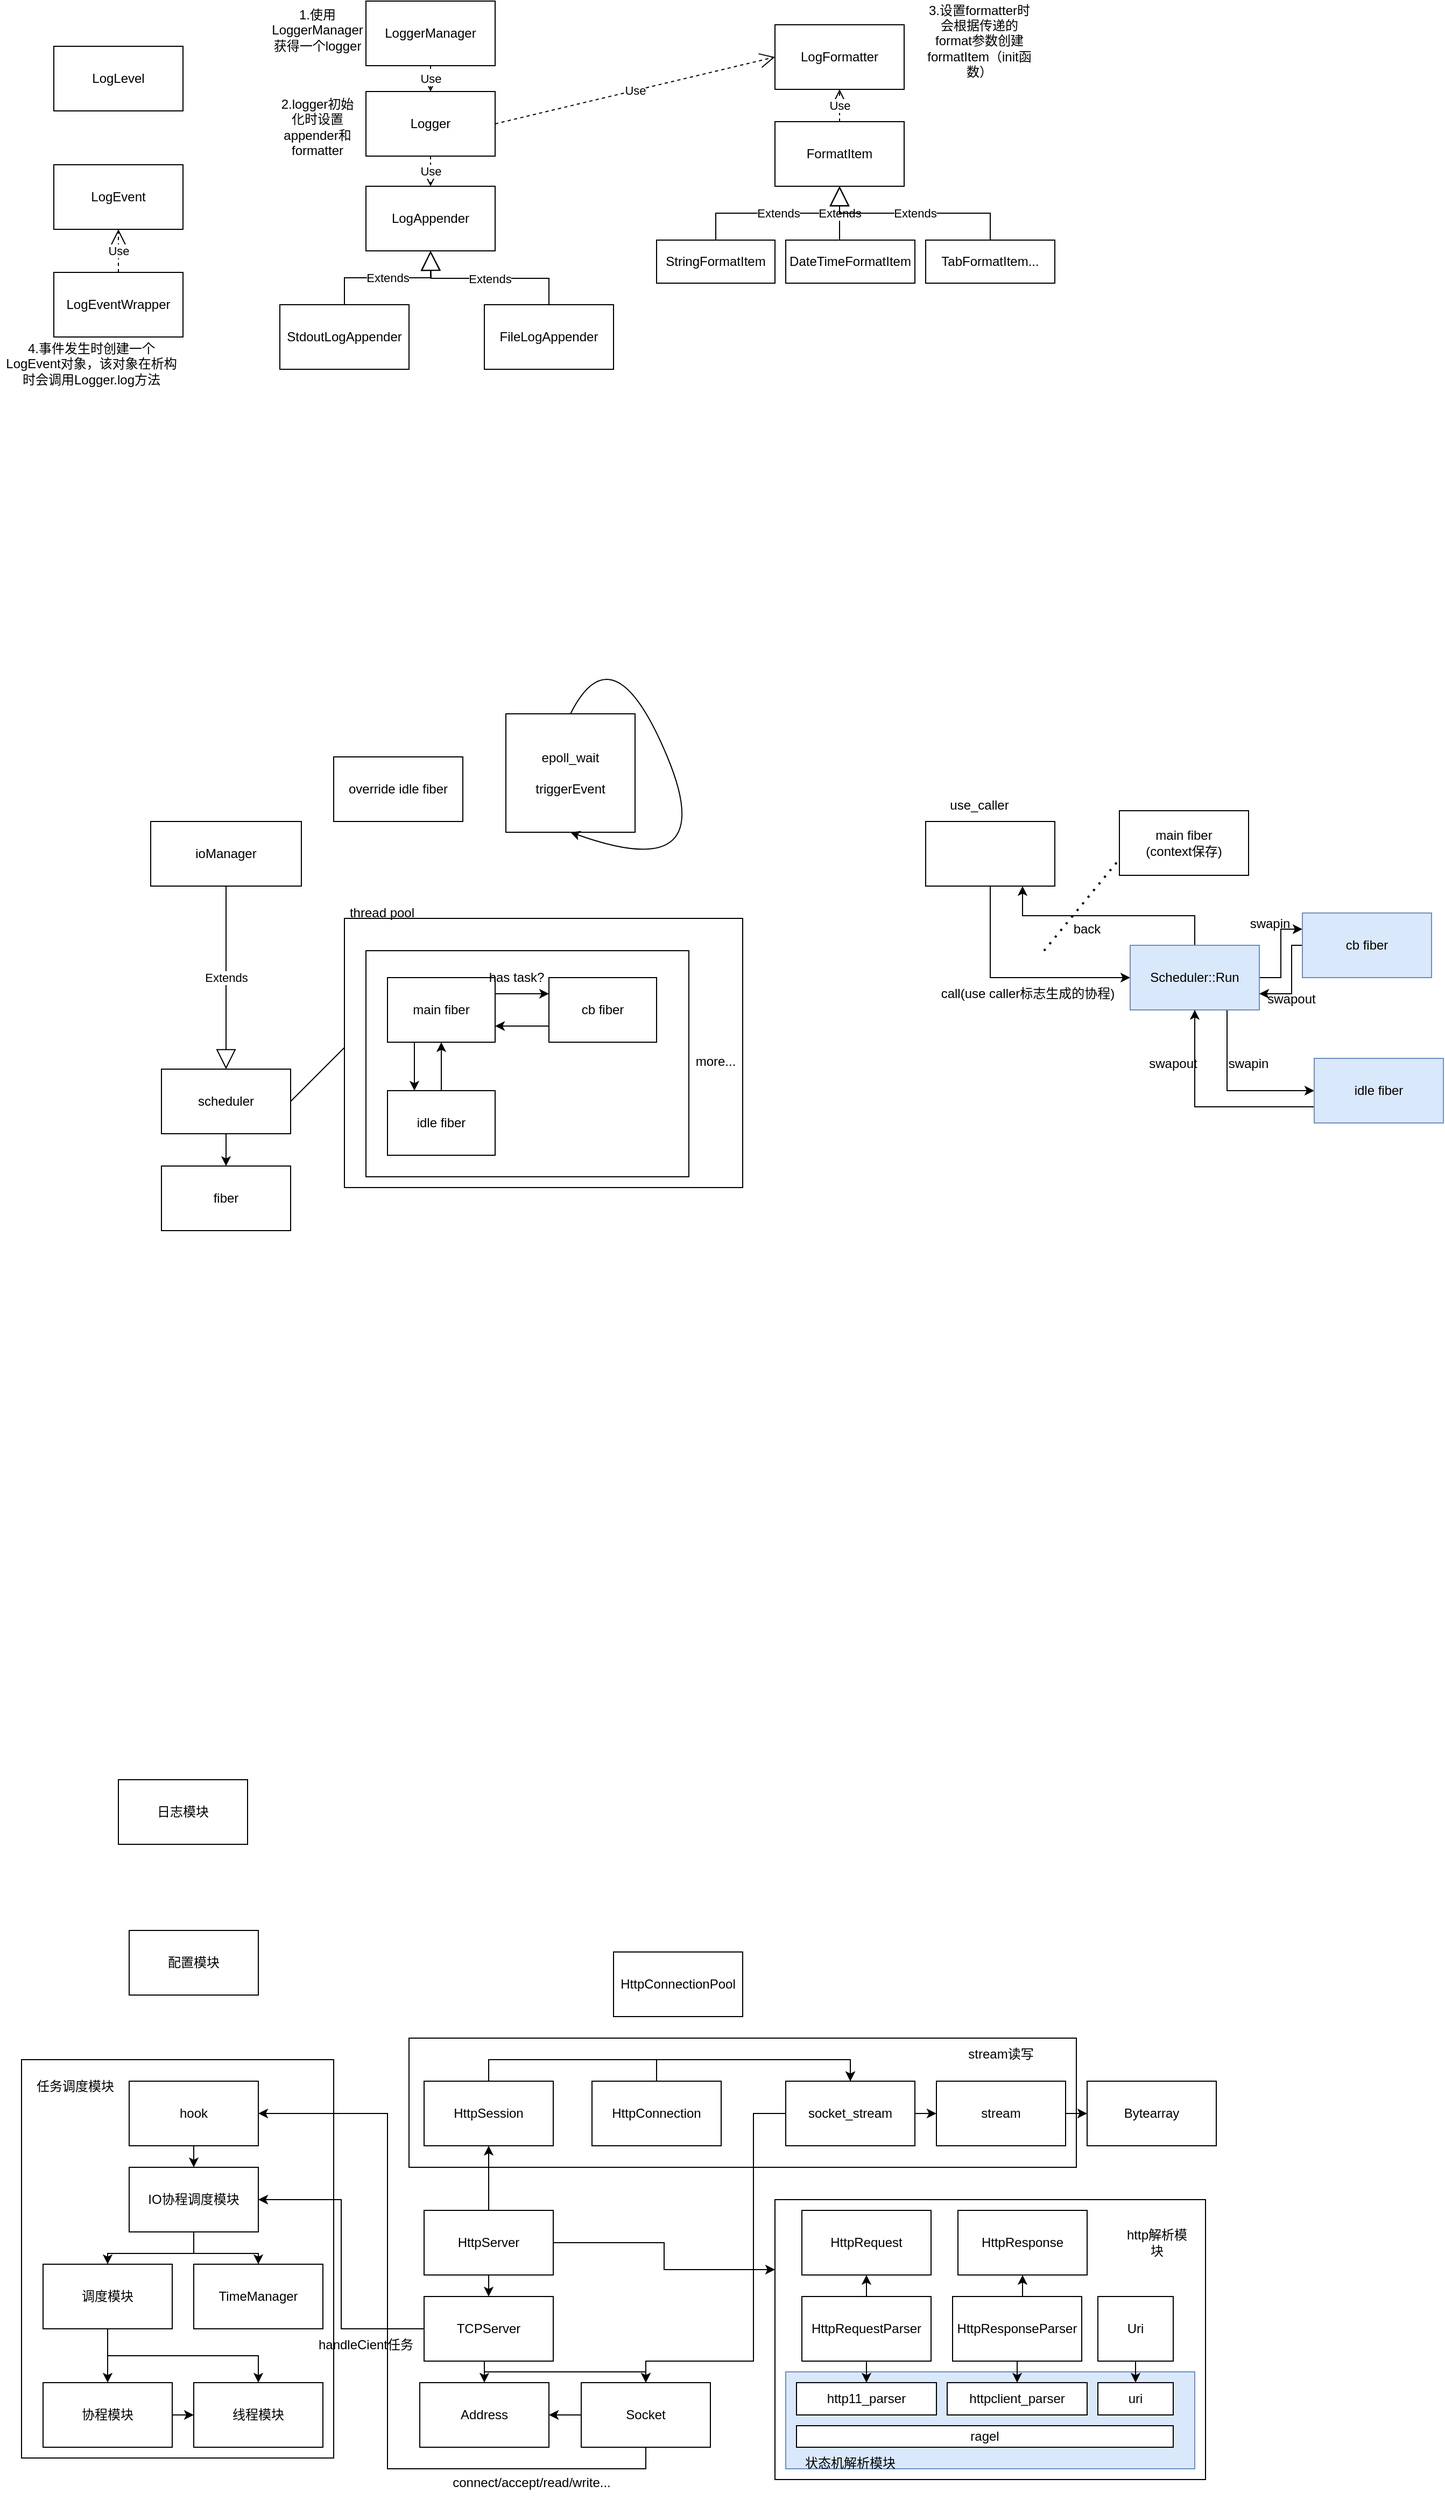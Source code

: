 <mxfile version="24.0.7" type="github">
  <diagram name="第 1 页" id="zA73b5mzPIkbRHoxlWGf">
    <mxGraphModel dx="1195" dy="643" grid="1" gridSize="10" guides="1" tooltips="1" connect="1" arrows="1" fold="1" page="1" pageScale="1" pageWidth="827" pageHeight="1169" math="0" shadow="0">
      <root>
        <mxCell id="0" />
        <mxCell id="1" parent="0" />
        <mxCell id="irQvSY6BKy0pe55uh85c-75" value="" style="rounded=0;whiteSpace=wrap;html=1;" vertex="1" parent="1">
          <mxGeometry x="400" y="1910" width="620" height="120" as="geometry" />
        </mxCell>
        <mxCell id="irQvSY6BKy0pe55uh85c-72" value="" style="rounded=0;whiteSpace=wrap;html=1;" vertex="1" parent="1">
          <mxGeometry x="740" y="2060" width="400" height="260" as="geometry" />
        </mxCell>
        <mxCell id="irQvSY6BKy0pe55uh85c-41" value="" style="rounded=0;whiteSpace=wrap;html=1;fillColor=#dae8fc;strokeColor=#6c8ebf;" vertex="1" parent="1">
          <mxGeometry x="750" y="2220" width="380" height="90" as="geometry" />
        </mxCell>
        <mxCell id="irQvSY6BKy0pe55uh85c-35" value="" style="rounded=0;whiteSpace=wrap;html=1;" vertex="1" parent="1">
          <mxGeometry x="40" y="1930" width="290" height="370" as="geometry" />
        </mxCell>
        <mxCell id="esbTOw2XiDLr5rkifYrj-1" value="LogLevel" style="rounded=0;whiteSpace=wrap;html=1;" parent="1" vertex="1">
          <mxGeometry x="70" y="60" width="120" height="60" as="geometry" />
        </mxCell>
        <mxCell id="esbTOw2XiDLr5rkifYrj-2" value="Logger" style="rounded=0;whiteSpace=wrap;html=1;" parent="1" vertex="1">
          <mxGeometry x="360" y="102" width="120" height="60" as="geometry" />
        </mxCell>
        <mxCell id="esbTOw2XiDLr5rkifYrj-3" value="LogEvent" style="rounded=0;whiteSpace=wrap;html=1;" parent="1" vertex="1">
          <mxGeometry x="70" y="170" width="120" height="60" as="geometry" />
        </mxCell>
        <mxCell id="esbTOw2XiDLr5rkifYrj-4" value="LogEventWrapper" style="rounded=0;whiteSpace=wrap;html=1;" parent="1" vertex="1">
          <mxGeometry x="70" y="270" width="120" height="60" as="geometry" />
        </mxCell>
        <mxCell id="esbTOw2XiDLr5rkifYrj-5" value="LogFormatter" style="rounded=0;whiteSpace=wrap;html=1;" parent="1" vertex="1">
          <mxGeometry x="740" y="40" width="120" height="60" as="geometry" />
        </mxCell>
        <mxCell id="esbTOw2XiDLr5rkifYrj-6" value="FormatItem" style="rounded=0;whiteSpace=wrap;html=1;" parent="1" vertex="1">
          <mxGeometry x="740" y="130" width="120" height="60" as="geometry" />
        </mxCell>
        <mxCell id="esbTOw2XiDLr5rkifYrj-7" value="LogAppender" style="rounded=0;whiteSpace=wrap;html=1;" parent="1" vertex="1">
          <mxGeometry x="360" y="190" width="120" height="60" as="geometry" />
        </mxCell>
        <mxCell id="esbTOw2XiDLr5rkifYrj-8" value="StdoutLogAppender" style="rounded=0;whiteSpace=wrap;html=1;" parent="1" vertex="1">
          <mxGeometry x="280" y="300" width="120" height="60" as="geometry" />
        </mxCell>
        <mxCell id="esbTOw2XiDLr5rkifYrj-9" value="FileLogAppender" style="rounded=0;whiteSpace=wrap;html=1;" parent="1" vertex="1">
          <mxGeometry x="470" y="300" width="120" height="60" as="geometry" />
        </mxCell>
        <mxCell id="esbTOw2XiDLr5rkifYrj-11" value="Extends" style="endArrow=block;endSize=16;endFill=0;html=1;rounded=0;entryX=0.5;entryY=1;entryDx=0;entryDy=0;exitX=0.5;exitY=0;exitDx=0;exitDy=0;edgeStyle=orthogonalEdgeStyle;" parent="1" source="esbTOw2XiDLr5rkifYrj-8" target="esbTOw2XiDLr5rkifYrj-7" edge="1">
          <mxGeometry width="160" relative="1" as="geometry">
            <mxPoint x="300" y="540" as="sourcePoint" />
            <mxPoint x="460" y="540" as="targetPoint" />
          </mxGeometry>
        </mxCell>
        <mxCell id="esbTOw2XiDLr5rkifYrj-13" value="Extends" style="endArrow=block;endSize=16;endFill=0;html=1;rounded=0;exitX=0.5;exitY=0;exitDx=0;exitDy=0;edgeStyle=orthogonalEdgeStyle;" parent="1" source="esbTOw2XiDLr5rkifYrj-9" edge="1">
          <mxGeometry width="160" relative="1" as="geometry">
            <mxPoint x="370" y="410" as="sourcePoint" />
            <mxPoint x="420" y="250" as="targetPoint" />
          </mxGeometry>
        </mxCell>
        <mxCell id="esbTOw2XiDLr5rkifYrj-14" value="LoggerManager" style="rounded=0;whiteSpace=wrap;html=1;" parent="1" vertex="1">
          <mxGeometry x="360" y="18" width="120" height="60" as="geometry" />
        </mxCell>
        <mxCell id="esbTOw2XiDLr5rkifYrj-15" value="Use" style="endArrow=open;endSize=12;dashed=1;html=1;rounded=0;entryX=0.5;entryY=0;entryDx=0;entryDy=0;exitX=0.5;exitY=1;exitDx=0;exitDy=0;" parent="1" source="esbTOw2XiDLr5rkifYrj-14" target="esbTOw2XiDLr5rkifYrj-2" edge="1">
          <mxGeometry width="160" relative="1" as="geometry">
            <mxPoint x="390" y="242" as="sourcePoint" />
            <mxPoint x="550" y="242" as="targetPoint" />
          </mxGeometry>
        </mxCell>
        <mxCell id="esbTOw2XiDLr5rkifYrj-16" value="Use" style="endArrow=open;endSize=12;dashed=1;html=1;rounded=0;entryX=0.5;entryY=1;entryDx=0;entryDy=0;exitX=0.5;exitY=0;exitDx=0;exitDy=0;" parent="1" source="esbTOw2XiDLr5rkifYrj-4" target="esbTOw2XiDLr5rkifYrj-3" edge="1">
          <mxGeometry width="160" relative="1" as="geometry">
            <mxPoint x="230" y="270" as="sourcePoint" />
            <mxPoint x="230" y="230" as="targetPoint" />
          </mxGeometry>
        </mxCell>
        <mxCell id="esbTOw2XiDLr5rkifYrj-18" value="Use" style="endArrow=open;endSize=12;dashed=1;html=1;rounded=0;entryX=0.5;entryY=1;entryDx=0;entryDy=0;exitX=0.5;exitY=0;exitDx=0;exitDy=0;" parent="1" source="esbTOw2XiDLr5rkifYrj-6" target="esbTOw2XiDLr5rkifYrj-5" edge="1">
          <mxGeometry width="160" relative="1" as="geometry">
            <mxPoint x="900" y="120" as="sourcePoint" />
            <mxPoint x="1060" y="120" as="targetPoint" />
          </mxGeometry>
        </mxCell>
        <mxCell id="esbTOw2XiDLr5rkifYrj-19" value="StringFormatItem" style="rounded=0;whiteSpace=wrap;html=1;" parent="1" vertex="1">
          <mxGeometry x="630" y="240" width="110" height="40" as="geometry" />
        </mxCell>
        <mxCell id="esbTOw2XiDLr5rkifYrj-20" value="DateTimeFormatItem" style="rounded=0;whiteSpace=wrap;html=1;" parent="1" vertex="1">
          <mxGeometry x="750" y="240" width="120" height="40" as="geometry" />
        </mxCell>
        <mxCell id="esbTOw2XiDLr5rkifYrj-21" value="TabFormatItem..." style="rounded=0;whiteSpace=wrap;html=1;" parent="1" vertex="1">
          <mxGeometry x="880" y="240" width="120" height="40" as="geometry" />
        </mxCell>
        <mxCell id="esbTOw2XiDLr5rkifYrj-22" value="Extends" style="endArrow=block;endSize=16;endFill=0;html=1;rounded=0;entryX=0.5;entryY=1;entryDx=0;entryDy=0;exitX=0.5;exitY=0;exitDx=0;exitDy=0;edgeStyle=orthogonalEdgeStyle;" parent="1" source="esbTOw2XiDLr5rkifYrj-19" target="esbTOw2XiDLr5rkifYrj-6" edge="1">
          <mxGeometry width="160" relative="1" as="geometry">
            <mxPoint x="710" y="330" as="sourcePoint" />
            <mxPoint x="870" y="330" as="targetPoint" />
          </mxGeometry>
        </mxCell>
        <mxCell id="esbTOw2XiDLr5rkifYrj-23" value="Extends" style="endArrow=block;endSize=16;endFill=0;html=1;rounded=0;entryX=0.5;entryY=1;entryDx=0;entryDy=0;" parent="1" target="esbTOw2XiDLr5rkifYrj-6" edge="1">
          <mxGeometry width="160" relative="1" as="geometry">
            <mxPoint x="800" y="240" as="sourcePoint" />
            <mxPoint x="870" y="340" as="targetPoint" />
          </mxGeometry>
        </mxCell>
        <mxCell id="esbTOw2XiDLr5rkifYrj-24" value="Extends" style="endArrow=block;endSize=16;endFill=0;html=1;rounded=0;entryX=0.5;entryY=1;entryDx=0;entryDy=0;exitX=0.5;exitY=0;exitDx=0;exitDy=0;edgeStyle=orthogonalEdgeStyle;" parent="1" source="esbTOw2XiDLr5rkifYrj-21" target="esbTOw2XiDLr5rkifYrj-6" edge="1">
          <mxGeometry width="160" relative="1" as="geometry">
            <mxPoint x="870" y="480" as="sourcePoint" />
            <mxPoint x="960" y="340" as="targetPoint" />
          </mxGeometry>
        </mxCell>
        <mxCell id="esbTOw2XiDLr5rkifYrj-27" value="Use" style="endArrow=open;endSize=12;dashed=1;html=1;rounded=0;exitX=1;exitY=0.5;exitDx=0;exitDy=0;entryX=0;entryY=0.5;entryDx=0;entryDy=0;" parent="1" source="esbTOw2XiDLr5rkifYrj-2" target="esbTOw2XiDLr5rkifYrj-5" edge="1">
          <mxGeometry width="160" relative="1" as="geometry">
            <mxPoint x="530" y="80" as="sourcePoint" />
            <mxPoint x="690" y="80" as="targetPoint" />
          </mxGeometry>
        </mxCell>
        <mxCell id="esbTOw2XiDLr5rkifYrj-28" value="Use" style="endArrow=open;endSize=12;dashed=1;html=1;rounded=0;exitX=0.5;exitY=1;exitDx=0;exitDy=0;" parent="1" source="esbTOw2XiDLr5rkifYrj-2" target="esbTOw2XiDLr5rkifYrj-7" edge="1">
          <mxGeometry width="160" relative="1" as="geometry">
            <mxPoint x="500" y="190" as="sourcePoint" />
            <mxPoint x="660" y="190" as="targetPoint" />
          </mxGeometry>
        </mxCell>
        <mxCell id="esbTOw2XiDLr5rkifYrj-29" value="1.使用LoggerManager获得一个logger" style="text;html=1;align=center;verticalAlign=middle;whiteSpace=wrap;rounded=0;" parent="1" vertex="1">
          <mxGeometry x="280" y="30" width="70" height="30" as="geometry" />
        </mxCell>
        <mxCell id="esbTOw2XiDLr5rkifYrj-30" value="2.logger初始化时设置appender和formatter" style="text;html=1;align=center;verticalAlign=middle;whiteSpace=wrap;rounded=0;" parent="1" vertex="1">
          <mxGeometry x="280" y="120" width="70" height="30" as="geometry" />
        </mxCell>
        <mxCell id="esbTOw2XiDLr5rkifYrj-31" value="3.设置formatter时会根据传递的format参数创建formatItem（init函数）" style="text;html=1;align=center;verticalAlign=middle;whiteSpace=wrap;rounded=0;" parent="1" vertex="1">
          <mxGeometry x="880" y="40" width="100" height="30" as="geometry" />
        </mxCell>
        <mxCell id="esbTOw2XiDLr5rkifYrj-32" value="4.事件发生时创建一个LogEvent对象，该对象在析构时会调用Logger.log方法" style="text;html=1;align=center;verticalAlign=middle;whiteSpace=wrap;rounded=0;" parent="1" vertex="1">
          <mxGeometry x="20" y="340" width="170" height="30" as="geometry" />
        </mxCell>
        <mxCell id="1GDPATR4PfV0PG4cupTq-1" value="fiber" style="rounded=0;whiteSpace=wrap;html=1;" parent="1" vertex="1">
          <mxGeometry x="170" y="1100" width="120" height="60" as="geometry" />
        </mxCell>
        <mxCell id="1GDPATR4PfV0PG4cupTq-4" style="edgeStyle=orthogonalEdgeStyle;rounded=0;orthogonalLoop=1;jettySize=auto;html=1;exitX=0.5;exitY=1;exitDx=0;exitDy=0;entryX=0.5;entryY=0;entryDx=0;entryDy=0;" parent="1" source="1GDPATR4PfV0PG4cupTq-2" target="1GDPATR4PfV0PG4cupTq-1" edge="1">
          <mxGeometry relative="1" as="geometry" />
        </mxCell>
        <mxCell id="1GDPATR4PfV0PG4cupTq-2" value="scheduler" style="rounded=0;whiteSpace=wrap;html=1;" parent="1" vertex="1">
          <mxGeometry x="170" y="1010" width="120" height="60" as="geometry" />
        </mxCell>
        <mxCell id="1GDPATR4PfV0PG4cupTq-3" value="" style="endArrow=none;html=1;rounded=0;" parent="1" edge="1">
          <mxGeometry width="50" height="50" relative="1" as="geometry">
            <mxPoint x="290" y="1040" as="sourcePoint" />
            <mxPoint x="340" y="990" as="targetPoint" />
          </mxGeometry>
        </mxCell>
        <mxCell id="1GDPATR4PfV0PG4cupTq-5" value="" style="rounded=0;whiteSpace=wrap;html=1;" parent="1" vertex="1">
          <mxGeometry x="340" y="870" width="370" height="250" as="geometry" />
        </mxCell>
        <mxCell id="1GDPATR4PfV0PG4cupTq-6" value="" style="rounded=0;whiteSpace=wrap;html=1;" parent="1" vertex="1">
          <mxGeometry x="360" y="900" width="300" height="210" as="geometry" />
        </mxCell>
        <mxCell id="1GDPATR4PfV0PG4cupTq-7" value="more..." style="text;html=1;align=center;verticalAlign=middle;whiteSpace=wrap;rounded=0;" parent="1" vertex="1">
          <mxGeometry x="655" y="987.5" width="60" height="30" as="geometry" />
        </mxCell>
        <mxCell id="1GDPATR4PfV0PG4cupTq-8" value="thread pool" style="text;html=1;align=center;verticalAlign=middle;whiteSpace=wrap;rounded=0;" parent="1" vertex="1">
          <mxGeometry x="330" y="850" width="90" height="30" as="geometry" />
        </mxCell>
        <mxCell id="1GDPATR4PfV0PG4cupTq-12" style="edgeStyle=orthogonalEdgeStyle;rounded=0;orthogonalLoop=1;jettySize=auto;html=1;exitX=1;exitY=0.25;exitDx=0;exitDy=0;entryX=0;entryY=0.25;entryDx=0;entryDy=0;" parent="1" source="1GDPATR4PfV0PG4cupTq-9" target="1GDPATR4PfV0PG4cupTq-11" edge="1">
          <mxGeometry relative="1" as="geometry" />
        </mxCell>
        <mxCell id="1GDPATR4PfV0PG4cupTq-14" style="edgeStyle=orthogonalEdgeStyle;rounded=0;orthogonalLoop=1;jettySize=auto;html=1;exitX=0.25;exitY=1;exitDx=0;exitDy=0;entryX=0.25;entryY=0;entryDx=0;entryDy=0;" parent="1" source="1GDPATR4PfV0PG4cupTq-9" target="1GDPATR4PfV0PG4cupTq-10" edge="1">
          <mxGeometry relative="1" as="geometry" />
        </mxCell>
        <mxCell id="1GDPATR4PfV0PG4cupTq-9" value="main fiber" style="rounded=0;whiteSpace=wrap;html=1;" parent="1" vertex="1">
          <mxGeometry x="380" y="925" width="100" height="60" as="geometry" />
        </mxCell>
        <mxCell id="1GDPATR4PfV0PG4cupTq-15" style="edgeStyle=orthogonalEdgeStyle;rounded=0;orthogonalLoop=1;jettySize=auto;html=1;exitX=0.5;exitY=0;exitDx=0;exitDy=0;entryX=0.5;entryY=1;entryDx=0;entryDy=0;" parent="1" source="1GDPATR4PfV0PG4cupTq-10" target="1GDPATR4PfV0PG4cupTq-9" edge="1">
          <mxGeometry relative="1" as="geometry" />
        </mxCell>
        <mxCell id="1GDPATR4PfV0PG4cupTq-10" value="idle fiber" style="rounded=0;whiteSpace=wrap;html=1;" parent="1" vertex="1">
          <mxGeometry x="380" y="1030" width="100" height="60" as="geometry" />
        </mxCell>
        <mxCell id="1GDPATR4PfV0PG4cupTq-13" style="edgeStyle=orthogonalEdgeStyle;rounded=0;orthogonalLoop=1;jettySize=auto;html=1;exitX=0;exitY=0.75;exitDx=0;exitDy=0;entryX=1;entryY=0.75;entryDx=0;entryDy=0;" parent="1" source="1GDPATR4PfV0PG4cupTq-11" target="1GDPATR4PfV0PG4cupTq-9" edge="1">
          <mxGeometry relative="1" as="geometry" />
        </mxCell>
        <mxCell id="1GDPATR4PfV0PG4cupTq-11" value="cb fiber" style="rounded=0;whiteSpace=wrap;html=1;" parent="1" vertex="1">
          <mxGeometry x="530" y="925" width="100" height="60" as="geometry" />
        </mxCell>
        <mxCell id="1GDPATR4PfV0PG4cupTq-16" value="has task?" style="text;html=1;align=center;verticalAlign=middle;whiteSpace=wrap;rounded=0;" parent="1" vertex="1">
          <mxGeometry x="470" y="910" width="60" height="30" as="geometry" />
        </mxCell>
        <mxCell id="1GDPATR4PfV0PG4cupTq-17" value="override idle fiber" style="rounded=0;whiteSpace=wrap;html=1;" parent="1" vertex="1">
          <mxGeometry x="330" y="720" width="120" height="60" as="geometry" />
        </mxCell>
        <mxCell id="1GDPATR4PfV0PG4cupTq-18" value="ioManager" style="rounded=0;whiteSpace=wrap;html=1;" parent="1" vertex="1">
          <mxGeometry x="160" y="780" width="140" height="60" as="geometry" />
        </mxCell>
        <mxCell id="1GDPATR4PfV0PG4cupTq-19" value="Extends" style="endArrow=block;endSize=16;endFill=0;html=1;rounded=0;entryX=0.5;entryY=0;entryDx=0;entryDy=0;exitX=0.5;exitY=1;exitDx=0;exitDy=0;" parent="1" source="1GDPATR4PfV0PG4cupTq-18" target="1GDPATR4PfV0PG4cupTq-2" edge="1">
          <mxGeometry width="160" relative="1" as="geometry">
            <mxPoint x="160" y="920" as="sourcePoint" />
            <mxPoint x="320" y="920" as="targetPoint" />
          </mxGeometry>
        </mxCell>
        <mxCell id="1GDPATR4PfV0PG4cupTq-20" value="epoll_wait&lt;div&gt;&lt;br&gt;&lt;div&gt;triggerEvent&lt;/div&gt;&lt;/div&gt;" style="rounded=0;whiteSpace=wrap;html=1;" parent="1" vertex="1">
          <mxGeometry x="490" y="680" width="120" height="110" as="geometry" />
        </mxCell>
        <mxCell id="1GDPATR4PfV0PG4cupTq-21" value="" style="curved=1;endArrow=classic;html=1;rounded=0;exitX=0.5;exitY=0;exitDx=0;exitDy=0;entryX=0.5;entryY=1;entryDx=0;entryDy=0;" parent="1" source="1GDPATR4PfV0PG4cupTq-20" target="1GDPATR4PfV0PG4cupTq-20" edge="1">
          <mxGeometry width="50" height="50" relative="1" as="geometry">
            <mxPoint x="610" y="660" as="sourcePoint" />
            <mxPoint x="660" y="610" as="targetPoint" />
            <Array as="points">
              <mxPoint x="590" y="600" />
              <mxPoint x="690" y="840" />
            </Array>
          </mxGeometry>
        </mxCell>
        <mxCell id="1GDPATR4PfV0PG4cupTq-32" style="edgeStyle=orthogonalEdgeStyle;rounded=0;orthogonalLoop=1;jettySize=auto;html=1;exitX=0.5;exitY=1;exitDx=0;exitDy=0;entryX=0;entryY=0.5;entryDx=0;entryDy=0;" parent="1" source="1GDPATR4PfV0PG4cupTq-22" target="1GDPATR4PfV0PG4cupTq-25" edge="1">
          <mxGeometry relative="1" as="geometry" />
        </mxCell>
        <mxCell id="1GDPATR4PfV0PG4cupTq-22" value="" style="rounded=0;whiteSpace=wrap;html=1;" parent="1" vertex="1">
          <mxGeometry x="880" y="780" width="120" height="60" as="geometry" />
        </mxCell>
        <mxCell id="1GDPATR4PfV0PG4cupTq-23" value="use_caller" style="text;html=1;align=center;verticalAlign=middle;whiteSpace=wrap;rounded=0;" parent="1" vertex="1">
          <mxGeometry x="900" y="750" width="60" height="30" as="geometry" />
        </mxCell>
        <mxCell id="1GDPATR4PfV0PG4cupTq-33" style="edgeStyle=orthogonalEdgeStyle;rounded=0;orthogonalLoop=1;jettySize=auto;html=1;exitX=0.5;exitY=0;exitDx=0;exitDy=0;entryX=0.75;entryY=1;entryDx=0;entryDy=0;" parent="1" source="1GDPATR4PfV0PG4cupTq-25" target="1GDPATR4PfV0PG4cupTq-22" edge="1">
          <mxGeometry relative="1" as="geometry" />
        </mxCell>
        <mxCell id="1GDPATR4PfV0PG4cupTq-36" style="edgeStyle=orthogonalEdgeStyle;rounded=0;orthogonalLoop=1;jettySize=auto;html=1;exitX=1;exitY=0.5;exitDx=0;exitDy=0;entryX=0;entryY=0.25;entryDx=0;entryDy=0;" parent="1" source="1GDPATR4PfV0PG4cupTq-25" target="1GDPATR4PfV0PG4cupTq-27" edge="1">
          <mxGeometry relative="1" as="geometry" />
        </mxCell>
        <mxCell id="1GDPATR4PfV0PG4cupTq-40" style="edgeStyle=orthogonalEdgeStyle;rounded=0;orthogonalLoop=1;jettySize=auto;html=1;exitX=0.75;exitY=1;exitDx=0;exitDy=0;entryX=0;entryY=0.5;entryDx=0;entryDy=0;" parent="1" source="1GDPATR4PfV0PG4cupTq-25" target="1GDPATR4PfV0PG4cupTq-26" edge="1">
          <mxGeometry relative="1" as="geometry" />
        </mxCell>
        <mxCell id="1GDPATR4PfV0PG4cupTq-25" value="Scheduler::Run" style="rounded=0;whiteSpace=wrap;html=1;fillColor=#dae8fc;strokeColor=#6c8ebf;" parent="1" vertex="1">
          <mxGeometry x="1070" y="895" width="120" height="60" as="geometry" />
        </mxCell>
        <mxCell id="1GDPATR4PfV0PG4cupTq-41" style="edgeStyle=orthogonalEdgeStyle;rounded=0;orthogonalLoop=1;jettySize=auto;html=1;exitX=0;exitY=0.75;exitDx=0;exitDy=0;entryX=0.5;entryY=1;entryDx=0;entryDy=0;" parent="1" source="1GDPATR4PfV0PG4cupTq-26" target="1GDPATR4PfV0PG4cupTq-25" edge="1">
          <mxGeometry relative="1" as="geometry" />
        </mxCell>
        <mxCell id="1GDPATR4PfV0PG4cupTq-26" value="idle fiber" style="rounded=0;whiteSpace=wrap;html=1;fillColor=#dae8fc;strokeColor=#6c8ebf;" parent="1" vertex="1">
          <mxGeometry x="1241" y="1000" width="120" height="60" as="geometry" />
        </mxCell>
        <mxCell id="1GDPATR4PfV0PG4cupTq-37" style="edgeStyle=orthogonalEdgeStyle;rounded=0;orthogonalLoop=1;jettySize=auto;html=1;exitX=0;exitY=0.5;exitDx=0;exitDy=0;entryX=1;entryY=0.75;entryDx=0;entryDy=0;" parent="1" source="1GDPATR4PfV0PG4cupTq-27" target="1GDPATR4PfV0PG4cupTq-25" edge="1">
          <mxGeometry relative="1" as="geometry">
            <Array as="points">
              <mxPoint x="1220" y="895" />
              <mxPoint x="1220" y="940" />
            </Array>
          </mxGeometry>
        </mxCell>
        <mxCell id="1GDPATR4PfV0PG4cupTq-27" value="cb fiber" style="rounded=0;whiteSpace=wrap;html=1;fillColor=#dae8fc;strokeColor=#6c8ebf;" parent="1" vertex="1">
          <mxGeometry x="1230" y="865" width="120" height="60" as="geometry" />
        </mxCell>
        <mxCell id="1GDPATR4PfV0PG4cupTq-34" value="call(use caller标志生成的协程)" style="text;html=1;align=center;verticalAlign=middle;whiteSpace=wrap;rounded=0;" parent="1" vertex="1">
          <mxGeometry x="890" y="925" width="170" height="30" as="geometry" />
        </mxCell>
        <mxCell id="1GDPATR4PfV0PG4cupTq-35" value="back" style="text;html=1;align=center;verticalAlign=middle;whiteSpace=wrap;rounded=0;" parent="1" vertex="1">
          <mxGeometry x="1000" y="865" width="60" height="30" as="geometry" />
        </mxCell>
        <mxCell id="1GDPATR4PfV0PG4cupTq-38" value="swapin" style="text;html=1;align=center;verticalAlign=middle;whiteSpace=wrap;rounded=0;" parent="1" vertex="1">
          <mxGeometry x="1170" y="860" width="60" height="30" as="geometry" />
        </mxCell>
        <mxCell id="1GDPATR4PfV0PG4cupTq-39" value="swapout" style="text;html=1;align=center;verticalAlign=middle;whiteSpace=wrap;rounded=0;" parent="1" vertex="1">
          <mxGeometry x="1190" y="930" width="60" height="30" as="geometry" />
        </mxCell>
        <mxCell id="1GDPATR4PfV0PG4cupTq-42" value="swapin" style="text;html=1;align=center;verticalAlign=middle;whiteSpace=wrap;rounded=0;" parent="1" vertex="1">
          <mxGeometry x="1150" y="990" width="60" height="30" as="geometry" />
        </mxCell>
        <mxCell id="1GDPATR4PfV0PG4cupTq-43" value="swapout" style="text;html=1;align=center;verticalAlign=middle;whiteSpace=wrap;rounded=0;" parent="1" vertex="1">
          <mxGeometry x="1080" y="990" width="60" height="30" as="geometry" />
        </mxCell>
        <mxCell id="1GDPATR4PfV0PG4cupTq-48" value="main fiber&lt;div&gt;(context保存)&lt;/div&gt;" style="rounded=0;whiteSpace=wrap;html=1;" parent="1" vertex="1">
          <mxGeometry x="1060" y="770" width="120" height="60" as="geometry" />
        </mxCell>
        <mxCell id="1GDPATR4PfV0PG4cupTq-49" value="" style="endArrow=none;dashed=1;html=1;dashPattern=1 3;strokeWidth=2;rounded=0;entryX=0;entryY=0.75;entryDx=0;entryDy=0;" parent="1" target="1GDPATR4PfV0PG4cupTq-48" edge="1">
          <mxGeometry width="50" height="50" relative="1" as="geometry">
            <mxPoint x="990" y="900" as="sourcePoint" />
            <mxPoint x="1040" y="850" as="targetPoint" />
          </mxGeometry>
        </mxCell>
        <mxCell id="irQvSY6BKy0pe55uh85c-1" value="日志模块" style="rounded=0;whiteSpace=wrap;html=1;" vertex="1" parent="1">
          <mxGeometry x="130" y="1670" width="120" height="60" as="geometry" />
        </mxCell>
        <mxCell id="irQvSY6BKy0pe55uh85c-2" value="配置模块" style="rounded=0;whiteSpace=wrap;html=1;" vertex="1" parent="1">
          <mxGeometry x="140" y="1810" width="120" height="60" as="geometry" />
        </mxCell>
        <mxCell id="irQvSY6BKy0pe55uh85c-3" value="线程模块" style="rounded=0;whiteSpace=wrap;html=1;" vertex="1" parent="1">
          <mxGeometry x="200" y="2230" width="120" height="60" as="geometry" />
        </mxCell>
        <mxCell id="irQvSY6BKy0pe55uh85c-28" style="edgeStyle=orthogonalEdgeStyle;rounded=0;orthogonalLoop=1;jettySize=auto;html=1;exitX=1;exitY=0.5;exitDx=0;exitDy=0;entryX=0;entryY=0.5;entryDx=0;entryDy=0;" edge="1" parent="1" source="irQvSY6BKy0pe55uh85c-4" target="irQvSY6BKy0pe55uh85c-3">
          <mxGeometry relative="1" as="geometry" />
        </mxCell>
        <mxCell id="irQvSY6BKy0pe55uh85c-4" value="协程模块" style="rounded=0;whiteSpace=wrap;html=1;" vertex="1" parent="1">
          <mxGeometry x="60" y="2230" width="120" height="60" as="geometry" />
        </mxCell>
        <mxCell id="irQvSY6BKy0pe55uh85c-29" style="edgeStyle=orthogonalEdgeStyle;rounded=0;orthogonalLoop=1;jettySize=auto;html=1;exitX=0.5;exitY=1;exitDx=0;exitDy=0;entryX=0.5;entryY=0;entryDx=0;entryDy=0;" edge="1" parent="1" source="irQvSY6BKy0pe55uh85c-5" target="irQvSY6BKy0pe55uh85c-4">
          <mxGeometry relative="1" as="geometry" />
        </mxCell>
        <mxCell id="irQvSY6BKy0pe55uh85c-31" style="edgeStyle=orthogonalEdgeStyle;rounded=0;orthogonalLoop=1;jettySize=auto;html=1;exitX=0.5;exitY=1;exitDx=0;exitDy=0;entryX=0.5;entryY=0;entryDx=0;entryDy=0;" edge="1" parent="1" source="irQvSY6BKy0pe55uh85c-5" target="irQvSY6BKy0pe55uh85c-3">
          <mxGeometry relative="1" as="geometry" />
        </mxCell>
        <mxCell id="irQvSY6BKy0pe55uh85c-5" value="调度模块" style="rounded=0;whiteSpace=wrap;html=1;" vertex="1" parent="1">
          <mxGeometry x="60" y="2120" width="120" height="60" as="geometry" />
        </mxCell>
        <mxCell id="irQvSY6BKy0pe55uh85c-32" style="edgeStyle=orthogonalEdgeStyle;rounded=0;orthogonalLoop=1;jettySize=auto;html=1;exitX=0.5;exitY=1;exitDx=0;exitDy=0;entryX=0.5;entryY=0;entryDx=0;entryDy=0;" edge="1" parent="1" source="irQvSY6BKy0pe55uh85c-6" target="irQvSY6BKy0pe55uh85c-5">
          <mxGeometry relative="1" as="geometry" />
        </mxCell>
        <mxCell id="irQvSY6BKy0pe55uh85c-33" style="edgeStyle=orthogonalEdgeStyle;rounded=0;orthogonalLoop=1;jettySize=auto;html=1;exitX=0.5;exitY=1;exitDx=0;exitDy=0;entryX=0.5;entryY=0;entryDx=0;entryDy=0;" edge="1" parent="1" source="irQvSY6BKy0pe55uh85c-6" target="irQvSY6BKy0pe55uh85c-26">
          <mxGeometry relative="1" as="geometry" />
        </mxCell>
        <mxCell id="irQvSY6BKy0pe55uh85c-6" value="IO协程调度模块" style="rounded=0;whiteSpace=wrap;html=1;" vertex="1" parent="1">
          <mxGeometry x="140" y="2030" width="120" height="60" as="geometry" />
        </mxCell>
        <mxCell id="irQvSY6BKy0pe55uh85c-8" value="Address" style="rounded=0;whiteSpace=wrap;html=1;" vertex="1" parent="1">
          <mxGeometry x="410" y="2230" width="120" height="60" as="geometry" />
        </mxCell>
        <mxCell id="irQvSY6BKy0pe55uh85c-54" style="edgeStyle=orthogonalEdgeStyle;rounded=0;orthogonalLoop=1;jettySize=auto;html=1;exitX=0;exitY=0.5;exitDx=0;exitDy=0;entryX=1;entryY=0.5;entryDx=0;entryDy=0;" edge="1" parent="1" source="irQvSY6BKy0pe55uh85c-9" target="irQvSY6BKy0pe55uh85c-8">
          <mxGeometry relative="1" as="geometry" />
        </mxCell>
        <mxCell id="irQvSY6BKy0pe55uh85c-59" style="edgeStyle=orthogonalEdgeStyle;rounded=0;orthogonalLoop=1;jettySize=auto;html=1;exitX=0.5;exitY=1;exitDx=0;exitDy=0;entryX=1;entryY=0.5;entryDx=0;entryDy=0;" edge="1" parent="1" source="irQvSY6BKy0pe55uh85c-9" target="irQvSY6BKy0pe55uh85c-27">
          <mxGeometry relative="1" as="geometry">
            <Array as="points">
              <mxPoint x="620" y="2310" />
              <mxPoint x="380" y="2310" />
              <mxPoint x="380" y="1980" />
            </Array>
          </mxGeometry>
        </mxCell>
        <mxCell id="irQvSY6BKy0pe55uh85c-9" value="Socket" style="rounded=0;whiteSpace=wrap;html=1;" vertex="1" parent="1">
          <mxGeometry x="560" y="2230" width="120" height="60" as="geometry" />
        </mxCell>
        <mxCell id="irQvSY6BKy0pe55uh85c-53" style="edgeStyle=orthogonalEdgeStyle;rounded=0;orthogonalLoop=1;jettySize=auto;html=1;exitX=0.5;exitY=1;exitDx=0;exitDy=0;entryX=0.5;entryY=0;entryDx=0;entryDy=0;" edge="1" parent="1" source="irQvSY6BKy0pe55uh85c-10" target="irQvSY6BKy0pe55uh85c-9">
          <mxGeometry relative="1" as="geometry">
            <Array as="points">
              <mxPoint x="470" y="2210" />
              <mxPoint x="470" y="2220" />
              <mxPoint x="620" y="2220" />
            </Array>
          </mxGeometry>
        </mxCell>
        <mxCell id="irQvSY6BKy0pe55uh85c-62" style="edgeStyle=orthogonalEdgeStyle;rounded=0;orthogonalLoop=1;jettySize=auto;html=1;exitX=0;exitY=0.5;exitDx=0;exitDy=0;entryX=1;entryY=0.5;entryDx=0;entryDy=0;" edge="1" parent="1" source="irQvSY6BKy0pe55uh85c-10" target="irQvSY6BKy0pe55uh85c-6">
          <mxGeometry relative="1" as="geometry" />
        </mxCell>
        <mxCell id="irQvSY6BKy0pe55uh85c-63" style="edgeStyle=orthogonalEdgeStyle;rounded=0;orthogonalLoop=1;jettySize=auto;html=1;exitX=0.5;exitY=1;exitDx=0;exitDy=0;entryX=0.5;entryY=0;entryDx=0;entryDy=0;" edge="1" parent="1" source="irQvSY6BKy0pe55uh85c-10" target="irQvSY6BKy0pe55uh85c-8">
          <mxGeometry relative="1" as="geometry" />
        </mxCell>
        <mxCell id="irQvSY6BKy0pe55uh85c-10" value="TCPServer" style="rounded=0;whiteSpace=wrap;html=1;" vertex="1" parent="1">
          <mxGeometry x="414" y="2150" width="120" height="60" as="geometry" />
        </mxCell>
        <mxCell id="irQvSY6BKy0pe55uh85c-55" style="edgeStyle=orthogonalEdgeStyle;rounded=0;orthogonalLoop=1;jettySize=auto;html=1;exitX=0.5;exitY=1;exitDx=0;exitDy=0;entryX=0.5;entryY=0;entryDx=0;entryDy=0;" edge="1" parent="1" source="irQvSY6BKy0pe55uh85c-11" target="irQvSY6BKy0pe55uh85c-10">
          <mxGeometry relative="1" as="geometry" />
        </mxCell>
        <mxCell id="irQvSY6BKy0pe55uh85c-69" style="edgeStyle=orthogonalEdgeStyle;rounded=0;orthogonalLoop=1;jettySize=auto;html=1;exitX=0.5;exitY=0;exitDx=0;exitDy=0;entryX=0.5;entryY=1;entryDx=0;entryDy=0;" edge="1" parent="1" source="irQvSY6BKy0pe55uh85c-11" target="irQvSY6BKy0pe55uh85c-14">
          <mxGeometry relative="1" as="geometry" />
        </mxCell>
        <mxCell id="irQvSY6BKy0pe55uh85c-74" style="edgeStyle=orthogonalEdgeStyle;rounded=0;orthogonalLoop=1;jettySize=auto;html=1;exitX=1;exitY=0.5;exitDx=0;exitDy=0;entryX=0;entryY=0.25;entryDx=0;entryDy=0;" edge="1" parent="1" source="irQvSY6BKy0pe55uh85c-11" target="irQvSY6BKy0pe55uh85c-72">
          <mxGeometry relative="1" as="geometry" />
        </mxCell>
        <mxCell id="irQvSY6BKy0pe55uh85c-11" value="HttpServer" style="rounded=0;whiteSpace=wrap;html=1;" vertex="1" parent="1">
          <mxGeometry x="414" y="2070" width="120" height="60" as="geometry" />
        </mxCell>
        <mxCell id="irQvSY6BKy0pe55uh85c-60" style="edgeStyle=orthogonalEdgeStyle;rounded=0;orthogonalLoop=1;jettySize=auto;html=1;exitX=0.5;exitY=0;exitDx=0;exitDy=0;entryX=0.5;entryY=0;entryDx=0;entryDy=0;" edge="1" parent="1" source="irQvSY6BKy0pe55uh85c-14" target="irQvSY6BKy0pe55uh85c-21">
          <mxGeometry relative="1" as="geometry" />
        </mxCell>
        <mxCell id="irQvSY6BKy0pe55uh85c-14" value="HttpSession" style="rounded=0;whiteSpace=wrap;html=1;" vertex="1" parent="1">
          <mxGeometry x="414" y="1950" width="120" height="60" as="geometry" />
        </mxCell>
        <mxCell id="irQvSY6BKy0pe55uh85c-15" value="HttpConnectionPool" style="rounded=0;whiteSpace=wrap;html=1;" vertex="1" parent="1">
          <mxGeometry x="590" y="1830" width="120" height="60" as="geometry" />
        </mxCell>
        <mxCell id="irQvSY6BKy0pe55uh85c-61" style="edgeStyle=orthogonalEdgeStyle;rounded=0;orthogonalLoop=1;jettySize=auto;html=1;exitX=0.5;exitY=0;exitDx=0;exitDy=0;entryX=0.5;entryY=0;entryDx=0;entryDy=0;" edge="1" parent="1" source="irQvSY6BKy0pe55uh85c-16" target="irQvSY6BKy0pe55uh85c-21">
          <mxGeometry relative="1" as="geometry" />
        </mxCell>
        <mxCell id="irQvSY6BKy0pe55uh85c-16" value="HttpConnection" style="rounded=0;whiteSpace=wrap;html=1;" vertex="1" parent="1">
          <mxGeometry x="570" y="1950" width="120" height="60" as="geometry" />
        </mxCell>
        <mxCell id="irQvSY6BKy0pe55uh85c-42" style="edgeStyle=orthogonalEdgeStyle;rounded=0;orthogonalLoop=1;jettySize=auto;html=1;exitX=0.5;exitY=1;exitDx=0;exitDy=0;" edge="1" parent="1" source="irQvSY6BKy0pe55uh85c-17" target="irQvSY6BKy0pe55uh85c-39">
          <mxGeometry relative="1" as="geometry" />
        </mxCell>
        <mxCell id="irQvSY6BKy0pe55uh85c-49" style="edgeStyle=orthogonalEdgeStyle;rounded=0;orthogonalLoop=1;jettySize=auto;html=1;exitX=0.5;exitY=0;exitDx=0;exitDy=0;entryX=0.5;entryY=1;entryDx=0;entryDy=0;" edge="1" parent="1" source="irQvSY6BKy0pe55uh85c-17" target="irQvSY6BKy0pe55uh85c-19">
          <mxGeometry relative="1" as="geometry" />
        </mxCell>
        <mxCell id="irQvSY6BKy0pe55uh85c-17" value="HttpRequestParser" style="rounded=0;whiteSpace=wrap;html=1;" vertex="1" parent="1">
          <mxGeometry x="765" y="2150" width="120" height="60" as="geometry" />
        </mxCell>
        <mxCell id="irQvSY6BKy0pe55uh85c-43" style="edgeStyle=orthogonalEdgeStyle;rounded=0;orthogonalLoop=1;jettySize=auto;html=1;exitX=0.5;exitY=1;exitDx=0;exitDy=0;entryX=0.5;entryY=0;entryDx=0;entryDy=0;" edge="1" parent="1" source="irQvSY6BKy0pe55uh85c-18" target="irQvSY6BKy0pe55uh85c-40">
          <mxGeometry relative="1" as="geometry" />
        </mxCell>
        <mxCell id="irQvSY6BKy0pe55uh85c-51" style="edgeStyle=orthogonalEdgeStyle;rounded=0;orthogonalLoop=1;jettySize=auto;html=1;exitX=0.5;exitY=0;exitDx=0;exitDy=0;entryX=0.5;entryY=1;entryDx=0;entryDy=0;" edge="1" parent="1" source="irQvSY6BKy0pe55uh85c-18" target="irQvSY6BKy0pe55uh85c-20">
          <mxGeometry relative="1" as="geometry" />
        </mxCell>
        <mxCell id="irQvSY6BKy0pe55uh85c-18" value="HttpResponseParser" style="rounded=0;whiteSpace=wrap;html=1;" vertex="1" parent="1">
          <mxGeometry x="905" y="2150" width="120" height="60" as="geometry" />
        </mxCell>
        <mxCell id="irQvSY6BKy0pe55uh85c-19" value="HttpRequest" style="rounded=0;whiteSpace=wrap;html=1;" vertex="1" parent="1">
          <mxGeometry x="765" y="2070" width="120" height="60" as="geometry" />
        </mxCell>
        <mxCell id="irQvSY6BKy0pe55uh85c-20" value="HttpResponse" style="rounded=0;whiteSpace=wrap;html=1;" vertex="1" parent="1">
          <mxGeometry x="910" y="2070" width="120" height="60" as="geometry" />
        </mxCell>
        <mxCell id="irQvSY6BKy0pe55uh85c-57" style="edgeStyle=orthogonalEdgeStyle;rounded=0;orthogonalLoop=1;jettySize=auto;html=1;exitX=1;exitY=0.5;exitDx=0;exitDy=0;entryX=0;entryY=0.5;entryDx=0;entryDy=0;" edge="1" parent="1" source="irQvSY6BKy0pe55uh85c-21" target="irQvSY6BKy0pe55uh85c-22">
          <mxGeometry relative="1" as="geometry" />
        </mxCell>
        <mxCell id="irQvSY6BKy0pe55uh85c-58" style="edgeStyle=orthogonalEdgeStyle;rounded=0;orthogonalLoop=1;jettySize=auto;html=1;exitX=0;exitY=0.5;exitDx=0;exitDy=0;" edge="1" parent="1" source="irQvSY6BKy0pe55uh85c-21" target="irQvSY6BKy0pe55uh85c-9">
          <mxGeometry relative="1" as="geometry">
            <Array as="points">
              <mxPoint x="720" y="1980" />
              <mxPoint x="720" y="2210" />
              <mxPoint x="620" y="2210" />
            </Array>
          </mxGeometry>
        </mxCell>
        <mxCell id="irQvSY6BKy0pe55uh85c-21" value="socket_stream" style="rounded=0;whiteSpace=wrap;html=1;" vertex="1" parent="1">
          <mxGeometry x="750" y="1950" width="120" height="60" as="geometry" />
        </mxCell>
        <mxCell id="irQvSY6BKy0pe55uh85c-56" style="edgeStyle=orthogonalEdgeStyle;rounded=0;orthogonalLoop=1;jettySize=auto;html=1;exitX=1;exitY=0.5;exitDx=0;exitDy=0;" edge="1" parent="1" source="irQvSY6BKy0pe55uh85c-22" target="irQvSY6BKy0pe55uh85c-23">
          <mxGeometry relative="1" as="geometry" />
        </mxCell>
        <mxCell id="irQvSY6BKy0pe55uh85c-22" value="stream" style="rounded=0;whiteSpace=wrap;html=1;" vertex="1" parent="1">
          <mxGeometry x="890" y="1950" width="120" height="60" as="geometry" />
        </mxCell>
        <mxCell id="irQvSY6BKy0pe55uh85c-23" value="Bytearray" style="rounded=0;whiteSpace=wrap;html=1;" vertex="1" parent="1">
          <mxGeometry x="1030" y="1950" width="120" height="60" as="geometry" />
        </mxCell>
        <mxCell id="irQvSY6BKy0pe55uh85c-26" value="TimeManager" style="rounded=0;whiteSpace=wrap;html=1;" vertex="1" parent="1">
          <mxGeometry x="200" y="2120" width="120" height="60" as="geometry" />
        </mxCell>
        <mxCell id="irQvSY6BKy0pe55uh85c-34" style="edgeStyle=orthogonalEdgeStyle;rounded=0;orthogonalLoop=1;jettySize=auto;html=1;exitX=0.5;exitY=1;exitDx=0;exitDy=0;entryX=0.5;entryY=0;entryDx=0;entryDy=0;" edge="1" parent="1" source="irQvSY6BKy0pe55uh85c-27" target="irQvSY6BKy0pe55uh85c-6">
          <mxGeometry relative="1" as="geometry" />
        </mxCell>
        <mxCell id="irQvSY6BKy0pe55uh85c-27" value="hook" style="rounded=0;whiteSpace=wrap;html=1;" vertex="1" parent="1">
          <mxGeometry x="140" y="1950" width="120" height="60" as="geometry" />
        </mxCell>
        <mxCell id="irQvSY6BKy0pe55uh85c-36" value="任务调度模块" style="text;html=1;align=center;verticalAlign=middle;whiteSpace=wrap;rounded=0;" vertex="1" parent="1">
          <mxGeometry x="50" y="1940" width="80" height="30" as="geometry" />
        </mxCell>
        <mxCell id="irQvSY6BKy0pe55uh85c-37" value="ragel" style="rounded=0;whiteSpace=wrap;html=1;" vertex="1" parent="1">
          <mxGeometry x="760" y="2270" width="350" height="20" as="geometry" />
        </mxCell>
        <mxCell id="irQvSY6BKy0pe55uh85c-45" style="edgeStyle=orthogonalEdgeStyle;rounded=0;orthogonalLoop=1;jettySize=auto;html=1;exitX=0.5;exitY=1;exitDx=0;exitDy=0;entryX=0.5;entryY=0;entryDx=0;entryDy=0;" edge="1" parent="1" source="irQvSY6BKy0pe55uh85c-38" target="irQvSY6BKy0pe55uh85c-44">
          <mxGeometry relative="1" as="geometry" />
        </mxCell>
        <mxCell id="irQvSY6BKy0pe55uh85c-38" value="Uri" style="rounded=0;whiteSpace=wrap;html=1;" vertex="1" parent="1">
          <mxGeometry x="1040" y="2150" width="70" height="60" as="geometry" />
        </mxCell>
        <mxCell id="irQvSY6BKy0pe55uh85c-39" value="http11_parser" style="rounded=0;whiteSpace=wrap;html=1;" vertex="1" parent="1">
          <mxGeometry x="760" y="2230" width="130" height="30" as="geometry" />
        </mxCell>
        <mxCell id="irQvSY6BKy0pe55uh85c-40" value="httpclient_parser" style="rounded=0;whiteSpace=wrap;html=1;" vertex="1" parent="1">
          <mxGeometry x="900" y="2230" width="130" height="30" as="geometry" />
        </mxCell>
        <mxCell id="irQvSY6BKy0pe55uh85c-44" value="uri" style="rounded=0;whiteSpace=wrap;html=1;" vertex="1" parent="1">
          <mxGeometry x="1040" y="2230" width="70" height="30" as="geometry" />
        </mxCell>
        <mxCell id="irQvSY6BKy0pe55uh85c-52" value="状态机解析模块" style="text;html=1;align=center;verticalAlign=middle;whiteSpace=wrap;rounded=0;" vertex="1" parent="1">
          <mxGeometry x="765" y="2290" width="90" height="30" as="geometry" />
        </mxCell>
        <mxCell id="irQvSY6BKy0pe55uh85c-64" value="&lt;div&gt;handleCient任务&lt;/div&gt;" style="text;html=1;align=center;verticalAlign=middle;whiteSpace=wrap;rounded=0;" vertex="1" parent="1">
          <mxGeometry x="310" y="2180" width="100" height="30" as="geometry" />
        </mxCell>
        <mxCell id="irQvSY6BKy0pe55uh85c-66" value="connect/accept/read/write..." style="text;html=1;align=center;verticalAlign=middle;whiteSpace=wrap;rounded=0;" vertex="1" parent="1">
          <mxGeometry x="424" y="2308" width="180" height="30" as="geometry" />
        </mxCell>
        <mxCell id="irQvSY6BKy0pe55uh85c-73" value="http解析模块" style="text;html=1;align=center;verticalAlign=middle;whiteSpace=wrap;rounded=0;" vertex="1" parent="1">
          <mxGeometry x="1060" y="2085" width="70" height="30" as="geometry" />
        </mxCell>
        <mxCell id="irQvSY6BKy0pe55uh85c-76" value="stream读写" style="text;html=1;align=center;verticalAlign=middle;whiteSpace=wrap;rounded=0;" vertex="1" parent="1">
          <mxGeometry x="915" y="1910" width="70" height="30" as="geometry" />
        </mxCell>
      </root>
    </mxGraphModel>
  </diagram>
</mxfile>
